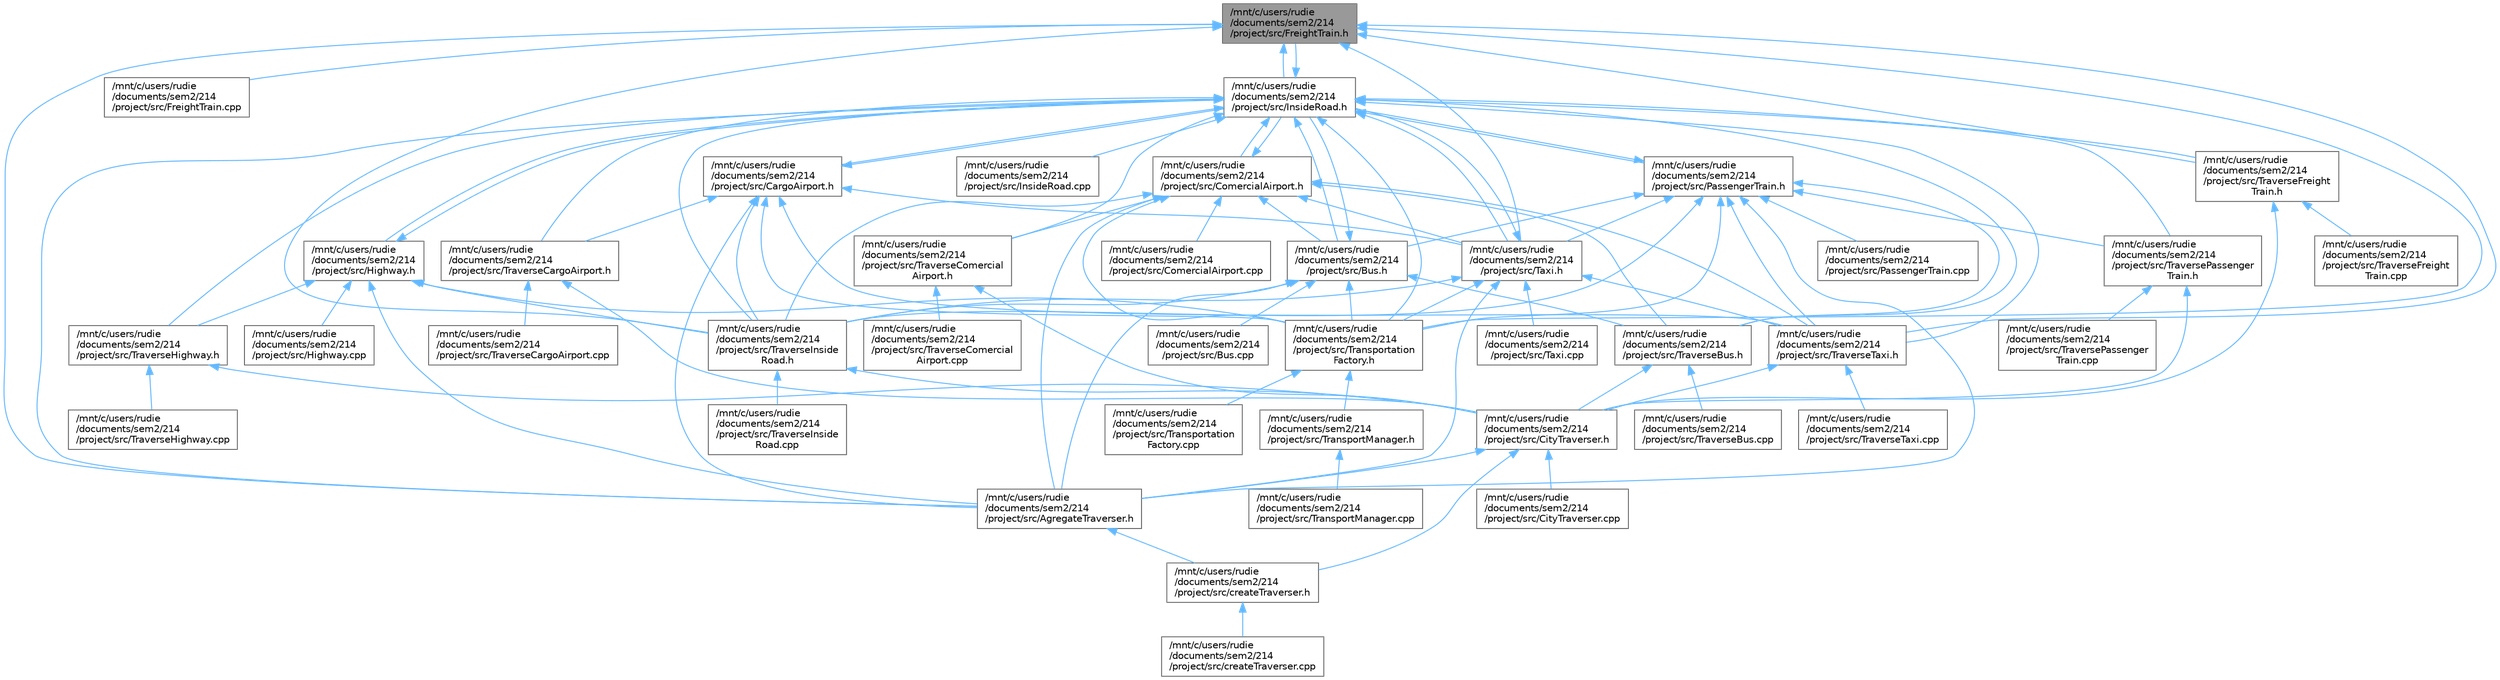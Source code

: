 digraph "/mnt/c/users/rudie/documents/sem2/214/project/src/FreightTrain.h"
{
 // LATEX_PDF_SIZE
  bgcolor="transparent";
  edge [fontname=Helvetica,fontsize=10,labelfontname=Helvetica,labelfontsize=10];
  node [fontname=Helvetica,fontsize=10,shape=box,height=0.2,width=0.4];
  Node1 [id="Node000001",label="/mnt/c/users/rudie\l/documents/sem2/214\l/project/src/FreightTrain.h",height=0.2,width=0.4,color="gray40", fillcolor="grey60", style="filled", fontcolor="black",tooltip="Header file for the FreightTrain class."];
  Node1 -> Node2 [id="edge96_Node000001_Node000002",dir="back",color="steelblue1",style="solid",tooltip=" "];
  Node2 [id="Node000002",label="/mnt/c/users/rudie\l/documents/sem2/214\l/project/src/AgregateTraverser.h",height=0.2,width=0.4,color="grey40", fillcolor="white", style="filled",URL="$AgregateTraverser_8h.html",tooltip="Defines the AgregateTraverser class and its interface for creating CityTraverser objects."];
  Node2 -> Node3 [id="edge97_Node000002_Node000003",dir="back",color="steelblue1",style="solid",tooltip=" "];
  Node3 [id="Node000003",label="/mnt/c/users/rudie\l/documents/sem2/214\l/project/src/createTraverser.h",height=0.2,width=0.4,color="grey40", fillcolor="white", style="filled",URL="$createTraverser_8h.html",tooltip="Header file for the CreateTraverser class."];
  Node3 -> Node4 [id="edge98_Node000003_Node000004",dir="back",color="steelblue1",style="solid",tooltip=" "];
  Node4 [id="Node000004",label="/mnt/c/users/rudie\l/documents/sem2/214\l/project/src/createTraverser.cpp",height=0.2,width=0.4,color="grey40", fillcolor="white", style="filled",URL="$createTraverser_8cpp.html",tooltip="Implementation of the CreateTraverser class for creating CityTraverser objects."];
  Node1 -> Node5 [id="edge99_Node000001_Node000005",dir="back",color="steelblue1",style="solid",tooltip=" "];
  Node5 [id="Node000005",label="/mnt/c/users/rudie\l/documents/sem2/214\l/project/src/FreightTrain.cpp",height=0.2,width=0.4,color="grey40", fillcolor="white", style="filled",URL="$FreightTrain_8cpp.html",tooltip="Implementation of the FreightTrain class."];
  Node1 -> Node6 [id="edge100_Node000001_Node000006",dir="back",color="steelblue1",style="solid",tooltip=" "];
  Node6 [id="Node000006",label="/mnt/c/users/rudie\l/documents/sem2/214\l/project/src/InsideRoad.h",height=0.2,width=0.4,color="grey40", fillcolor="white", style="filled",URL="$InsideRoad_8h.html",tooltip="Header file for the InsideRoad class."];
  Node6 -> Node2 [id="edge101_Node000006_Node000002",dir="back",color="steelblue1",style="solid",tooltip=" "];
  Node6 -> Node7 [id="edge102_Node000006_Node000007",dir="back",color="steelblue1",style="solid",tooltip=" "];
  Node7 [id="Node000007",label="/mnt/c/users/rudie\l/documents/sem2/214\l/project/src/Bus.h",height=0.2,width=0.4,color="grey40", fillcolor="white", style="filled",URL="$Bus_8h.html",tooltip="Header file for the Bus class."];
  Node7 -> Node2 [id="edge103_Node000007_Node000002",dir="back",color="steelblue1",style="solid",tooltip=" "];
  Node7 -> Node8 [id="edge104_Node000007_Node000008",dir="back",color="steelblue1",style="solid",tooltip=" "];
  Node8 [id="Node000008",label="/mnt/c/users/rudie\l/documents/sem2/214\l/project/src/Bus.cpp",height=0.2,width=0.4,color="grey40", fillcolor="white", style="filled",URL="$Bus_8cpp.html",tooltip="Implementation of the Bus class."];
  Node7 -> Node6 [id="edge105_Node000007_Node000006",dir="back",color="steelblue1",style="solid",tooltip=" "];
  Node7 -> Node9 [id="edge106_Node000007_Node000009",dir="back",color="steelblue1",style="solid",tooltip=" "];
  Node9 [id="Node000009",label="/mnt/c/users/rudie\l/documents/sem2/214\l/project/src/Transportation\lFactory.h",height=0.2,width=0.4,color="grey40", fillcolor="white", style="filled",URL="$TransportationFactory_8h.html",tooltip="Header file for the TransportationFactory class."];
  Node9 -> Node10 [id="edge107_Node000009_Node000010",dir="back",color="steelblue1",style="solid",tooltip=" "];
  Node10 [id="Node000010",label="/mnt/c/users/rudie\l/documents/sem2/214\l/project/src/TransportManager.h",height=0.2,width=0.4,color="grey40", fillcolor="white", style="filled",URL="$TransportManager_8h.html",tooltip="Header file for the TransportManager class."];
  Node10 -> Node11 [id="edge108_Node000010_Node000011",dir="back",color="steelblue1",style="solid",tooltip=" "];
  Node11 [id="Node000011",label="/mnt/c/users/rudie\l/documents/sem2/214\l/project/src/TransportManager.cpp",height=0.2,width=0.4,color="grey40", fillcolor="white", style="filled",URL="$TransportManager_8cpp.html",tooltip="Implementation of the TransportManager class."];
  Node9 -> Node12 [id="edge109_Node000009_Node000012",dir="back",color="steelblue1",style="solid",tooltip=" "];
  Node12 [id="Node000012",label="/mnt/c/users/rudie\l/documents/sem2/214\l/project/src/Transportation\lFactory.cpp",height=0.2,width=0.4,color="grey40", fillcolor="white", style="filled",URL="$TransportationFactory_8cpp.html",tooltip="Implementation of the TransportationFactory class."];
  Node7 -> Node13 [id="edge110_Node000007_Node000013",dir="back",color="steelblue1",style="solid",tooltip=" "];
  Node13 [id="Node000013",label="/mnt/c/users/rudie\l/documents/sem2/214\l/project/src/TraverseBus.h",height=0.2,width=0.4,color="grey40", fillcolor="white", style="filled",URL="$TraverseBus_8h.html",tooltip="Header file for the TraverseBus class."];
  Node13 -> Node14 [id="edge111_Node000013_Node000014",dir="back",color="steelblue1",style="solid",tooltip=" "];
  Node14 [id="Node000014",label="/mnt/c/users/rudie\l/documents/sem2/214\l/project/src/CityTraverser.h",height=0.2,width=0.4,color="grey40", fillcolor="white", style="filled",URL="$CityTraverser_8h.html",tooltip="Header file for the CityTraverser class, a concrete iterator for traversing transportation elements i..."];
  Node14 -> Node2 [id="edge112_Node000014_Node000002",dir="back",color="steelblue1",style="solid",tooltip=" "];
  Node14 -> Node15 [id="edge113_Node000014_Node000015",dir="back",color="steelblue1",style="solid",tooltip=" "];
  Node15 [id="Node000015",label="/mnt/c/users/rudie\l/documents/sem2/214\l/project/src/CityTraverser.cpp",height=0.2,width=0.4,color="grey40", fillcolor="white", style="filled",URL="$CityTraverser_8cpp.html",tooltip="Implementation of the CityTraverser class."];
  Node14 -> Node3 [id="edge114_Node000014_Node000003",dir="back",color="steelblue1",style="solid",tooltip=" "];
  Node13 -> Node16 [id="edge115_Node000013_Node000016",dir="back",color="steelblue1",style="solid",tooltip=" "];
  Node16 [id="Node000016",label="/mnt/c/users/rudie\l/documents/sem2/214\l/project/src/TraverseBus.cpp",height=0.2,width=0.4,color="grey40", fillcolor="white", style="filled",URL="$TraverseBus_8cpp.html",tooltip="Implementation of the TraverseBus class."];
  Node7 -> Node17 [id="edge116_Node000007_Node000017",dir="back",color="steelblue1",style="solid",tooltip=" "];
  Node17 [id="Node000017",label="/mnt/c/users/rudie\l/documents/sem2/214\l/project/src/TraverseInside\lRoad.h",height=0.2,width=0.4,color="grey40", fillcolor="white", style="filled",URL="$TraverseInsideRoad_8h.html",tooltip="Header file for the TraverseInsideRoad class."];
  Node17 -> Node14 [id="edge117_Node000017_Node000014",dir="back",color="steelblue1",style="solid",tooltip=" "];
  Node17 -> Node18 [id="edge118_Node000017_Node000018",dir="back",color="steelblue1",style="solid",tooltip=" "];
  Node18 [id="Node000018",label="/mnt/c/users/rudie\l/documents/sem2/214\l/project/src/TraverseInside\lRoad.cpp",height=0.2,width=0.4,color="grey40", fillcolor="white", style="filled",URL="$TraverseInsideRoad_8cpp.html",tooltip="Implementation of the TraverseInsideRoad class."];
  Node6 -> Node19 [id="edge119_Node000006_Node000019",dir="back",color="steelblue1",style="solid",tooltip=" "];
  Node19 [id="Node000019",label="/mnt/c/users/rudie\l/documents/sem2/214\l/project/src/CargoAirport.h",height=0.2,width=0.4,color="grey40", fillcolor="white", style="filled",URL="$CargoAirport_8h.html",tooltip="Header file for the CargoAirport class."];
  Node19 -> Node2 [id="edge120_Node000019_Node000002",dir="back",color="steelblue1",style="solid",tooltip=" "];
  Node19 -> Node6 [id="edge121_Node000019_Node000006",dir="back",color="steelblue1",style="solid",tooltip=" "];
  Node19 -> Node20 [id="edge122_Node000019_Node000020",dir="back",color="steelblue1",style="solid",tooltip=" "];
  Node20 [id="Node000020",label="/mnt/c/users/rudie\l/documents/sem2/214\l/project/src/Taxi.h",height=0.2,width=0.4,color="grey40", fillcolor="white", style="filled",URL="$Taxi_8h.html",tooltip="Header file for the Taxi class, which represents a taxi in a public transit system."];
  Node20 -> Node2 [id="edge123_Node000020_Node000002",dir="back",color="steelblue1",style="solid",tooltip=" "];
  Node20 -> Node6 [id="edge124_Node000020_Node000006",dir="back",color="steelblue1",style="solid",tooltip=" "];
  Node20 -> Node21 [id="edge125_Node000020_Node000021",dir="back",color="steelblue1",style="solid",tooltip=" "];
  Node21 [id="Node000021",label="/mnt/c/users/rudie\l/documents/sem2/214\l/project/src/Taxi.cpp",height=0.2,width=0.4,color="grey40", fillcolor="white", style="filled",URL="$Taxi_8cpp.html",tooltip="Implementation of the Taxi class."];
  Node20 -> Node9 [id="edge126_Node000020_Node000009",dir="back",color="steelblue1",style="solid",tooltip=" "];
  Node20 -> Node17 [id="edge127_Node000020_Node000017",dir="back",color="steelblue1",style="solid",tooltip=" "];
  Node20 -> Node22 [id="edge128_Node000020_Node000022",dir="back",color="steelblue1",style="solid",tooltip=" "];
  Node22 [id="Node000022",label="/mnt/c/users/rudie\l/documents/sem2/214\l/project/src/TraverseTaxi.h",height=0.2,width=0.4,color="grey40", fillcolor="white", style="filled",URL="$TraverseTaxi_8h.html",tooltip="Header file for the TraverseTaxi class."];
  Node22 -> Node14 [id="edge129_Node000022_Node000014",dir="back",color="steelblue1",style="solid",tooltip=" "];
  Node22 -> Node23 [id="edge130_Node000022_Node000023",dir="back",color="steelblue1",style="solid",tooltip=" "];
  Node23 [id="Node000023",label="/mnt/c/users/rudie\l/documents/sem2/214\l/project/src/TraverseTaxi.cpp",height=0.2,width=0.4,color="grey40", fillcolor="white", style="filled",URL="$TraverseTaxi_8cpp.html",tooltip="Implementation of the TraverseTaxi class."];
  Node19 -> Node9 [id="edge131_Node000019_Node000009",dir="back",color="steelblue1",style="solid",tooltip=" "];
  Node19 -> Node24 [id="edge132_Node000019_Node000024",dir="back",color="steelblue1",style="solid",tooltip=" "];
  Node24 [id="Node000024",label="/mnt/c/users/rudie\l/documents/sem2/214\l/project/src/TraverseCargoAirport.h",height=0.2,width=0.4,color="grey40", fillcolor="white", style="filled",URL="$TraverseCargoAirport_8h.html",tooltip="Header file for the TraverseCargoAirport class."];
  Node24 -> Node14 [id="edge133_Node000024_Node000014",dir="back",color="steelblue1",style="solid",tooltip=" "];
  Node24 -> Node25 [id="edge134_Node000024_Node000025",dir="back",color="steelblue1",style="solid",tooltip=" "];
  Node25 [id="Node000025",label="/mnt/c/users/rudie\l/documents/sem2/214\l/project/src/TraverseCargoAirport.cpp",height=0.2,width=0.4,color="grey40", fillcolor="white", style="filled",URL="$TraverseCargoAirport_8cpp.html",tooltip="Implementation of the TraverseCargoAirport class."];
  Node19 -> Node17 [id="edge135_Node000019_Node000017",dir="back",color="steelblue1",style="solid",tooltip=" "];
  Node19 -> Node22 [id="edge136_Node000019_Node000022",dir="back",color="steelblue1",style="solid",tooltip=" "];
  Node6 -> Node26 [id="edge137_Node000006_Node000026",dir="back",color="steelblue1",style="solid",tooltip=" "];
  Node26 [id="Node000026",label="/mnt/c/users/rudie\l/documents/sem2/214\l/project/src/ComercialAirport.h",height=0.2,width=0.4,color="grey40", fillcolor="white", style="filled",URL="$ComercialAirport_8h.html",tooltip="Defines the ComercialAirport class which inherits from the Airport class."];
  Node26 -> Node2 [id="edge138_Node000026_Node000002",dir="back",color="steelblue1",style="solid",tooltip=" "];
  Node26 -> Node7 [id="edge139_Node000026_Node000007",dir="back",color="steelblue1",style="solid",tooltip=" "];
  Node26 -> Node27 [id="edge140_Node000026_Node000027",dir="back",color="steelblue1",style="solid",tooltip=" "];
  Node27 [id="Node000027",label="/mnt/c/users/rudie\l/documents/sem2/214\l/project/src/ComercialAirport.cpp",height=0.2,width=0.4,color="grey40", fillcolor="white", style="filled",URL="$ComercialAirport_8cpp.html",tooltip="Implementation of the ComercialAirport class."];
  Node26 -> Node6 [id="edge141_Node000026_Node000006",dir="back",color="steelblue1",style="solid",tooltip=" "];
  Node26 -> Node20 [id="edge142_Node000026_Node000020",dir="back",color="steelblue1",style="solid",tooltip=" "];
  Node26 -> Node9 [id="edge143_Node000026_Node000009",dir="back",color="steelblue1",style="solid",tooltip=" "];
  Node26 -> Node13 [id="edge144_Node000026_Node000013",dir="back",color="steelblue1",style="solid",tooltip=" "];
  Node26 -> Node28 [id="edge145_Node000026_Node000028",dir="back",color="steelblue1",style="solid",tooltip=" "];
  Node28 [id="Node000028",label="/mnt/c/users/rudie\l/documents/sem2/214\l/project/src/TraverseComercial\lAirport.h",height=0.2,width=0.4,color="grey40", fillcolor="white", style="filled",URL="$TraverseComercialAirport_8h.html",tooltip="Header file for the TraverseComercialAirport class."];
  Node28 -> Node14 [id="edge146_Node000028_Node000014",dir="back",color="steelblue1",style="solid",tooltip=" "];
  Node28 -> Node29 [id="edge147_Node000028_Node000029",dir="back",color="steelblue1",style="solid",tooltip=" "];
  Node29 [id="Node000029",label="/mnt/c/users/rudie\l/documents/sem2/214\l/project/src/TraverseComercial\lAirport.cpp",height=0.2,width=0.4,color="grey40", fillcolor="white", style="filled",URL="$TraverseComercialAirport_8cpp.html",tooltip="Implementation of the TraverseComercialAirport class."];
  Node26 -> Node17 [id="edge148_Node000026_Node000017",dir="back",color="steelblue1",style="solid",tooltip=" "];
  Node26 -> Node22 [id="edge149_Node000026_Node000022",dir="back",color="steelblue1",style="solid",tooltip=" "];
  Node6 -> Node1 [id="edge150_Node000006_Node000001",dir="back",color="steelblue1",style="solid",tooltip=" "];
  Node6 -> Node30 [id="edge151_Node000006_Node000030",dir="back",color="steelblue1",style="solid",tooltip=" "];
  Node30 [id="Node000030",label="/mnt/c/users/rudie\l/documents/sem2/214\l/project/src/Highway.h",height=0.2,width=0.4,color="grey40", fillcolor="white", style="filled",URL="$Highway_8h.html",tooltip="Header file for the Highway class."];
  Node30 -> Node2 [id="edge152_Node000030_Node000002",dir="back",color="steelblue1",style="solid",tooltip=" "];
  Node30 -> Node31 [id="edge153_Node000030_Node000031",dir="back",color="steelblue1",style="solid",tooltip=" "];
  Node31 [id="Node000031",label="/mnt/c/users/rudie\l/documents/sem2/214\l/project/src/Highway.cpp",height=0.2,width=0.4,color="grey40", fillcolor="white", style="filled",URL="$Highway_8cpp.html",tooltip="Implementation of the Highway class."];
  Node30 -> Node6 [id="edge154_Node000030_Node000006",dir="back",color="steelblue1",style="solid",tooltip=" "];
  Node30 -> Node9 [id="edge155_Node000030_Node000009",dir="back",color="steelblue1",style="solid",tooltip=" "];
  Node30 -> Node32 [id="edge156_Node000030_Node000032",dir="back",color="steelblue1",style="solid",tooltip=" "];
  Node32 [id="Node000032",label="/mnt/c/users/rudie\l/documents/sem2/214\l/project/src/TraverseHighway.h",height=0.2,width=0.4,color="grey40", fillcolor="white", style="filled",URL="$TraverseHighway_8h.html",tooltip="Header file for the TraverseHighway class."];
  Node32 -> Node14 [id="edge157_Node000032_Node000014",dir="back",color="steelblue1",style="solid",tooltip=" "];
  Node32 -> Node33 [id="edge158_Node000032_Node000033",dir="back",color="steelblue1",style="solid",tooltip=" "];
  Node33 [id="Node000033",label="/mnt/c/users/rudie\l/documents/sem2/214\l/project/src/TraverseHighway.cpp",height=0.2,width=0.4,color="grey40", fillcolor="white", style="filled",URL="$TraverseHighway_8cpp.html",tooltip="Implementation of the TraverseHighway class."];
  Node30 -> Node17 [id="edge159_Node000030_Node000017",dir="back",color="steelblue1",style="solid",tooltip=" "];
  Node6 -> Node34 [id="edge160_Node000006_Node000034",dir="back",color="steelblue1",style="solid",tooltip=" "];
  Node34 [id="Node000034",label="/mnt/c/users/rudie\l/documents/sem2/214\l/project/src/InsideRoad.cpp",height=0.2,width=0.4,color="grey40", fillcolor="white", style="filled",URL="$InsideRoad_8cpp.html",tooltip="Implementation of the InsideRoad class."];
  Node6 -> Node35 [id="edge161_Node000006_Node000035",dir="back",color="steelblue1",style="solid",tooltip=" "];
  Node35 [id="Node000035",label="/mnt/c/users/rudie\l/documents/sem2/214\l/project/src/PassengerTrain.h",height=0.2,width=0.4,color="grey40", fillcolor="white", style="filled",URL="$PassengerTrain_8h.html",tooltip="Header file for the PassengerTrain class."];
  Node35 -> Node2 [id="edge162_Node000035_Node000002",dir="back",color="steelblue1",style="solid",tooltip=" "];
  Node35 -> Node7 [id="edge163_Node000035_Node000007",dir="back",color="steelblue1",style="solid",tooltip=" "];
  Node35 -> Node6 [id="edge164_Node000035_Node000006",dir="back",color="steelblue1",style="solid",tooltip=" "];
  Node35 -> Node36 [id="edge165_Node000035_Node000036",dir="back",color="steelblue1",style="solid",tooltip=" "];
  Node36 [id="Node000036",label="/mnt/c/users/rudie\l/documents/sem2/214\l/project/src/PassengerTrain.cpp",height=0.2,width=0.4,color="grey40", fillcolor="white", style="filled",URL="$PassengerTrain_8cpp.html",tooltip="Implementation of the PassengerTrain class."];
  Node35 -> Node20 [id="edge166_Node000035_Node000020",dir="back",color="steelblue1",style="solid",tooltip=" "];
  Node35 -> Node9 [id="edge167_Node000035_Node000009",dir="back",color="steelblue1",style="solid",tooltip=" "];
  Node35 -> Node13 [id="edge168_Node000035_Node000013",dir="back",color="steelblue1",style="solid",tooltip=" "];
  Node35 -> Node17 [id="edge169_Node000035_Node000017",dir="back",color="steelblue1",style="solid",tooltip=" "];
  Node35 -> Node37 [id="edge170_Node000035_Node000037",dir="back",color="steelblue1",style="solid",tooltip=" "];
  Node37 [id="Node000037",label="/mnt/c/users/rudie\l/documents/sem2/214\l/project/src/TraversePassenger\lTrain.h",height=0.2,width=0.4,color="grey40", fillcolor="white", style="filled",URL="$TraversePassengerTrain_8h.html",tooltip="Header file for the TraversePassengerTrain class."];
  Node37 -> Node14 [id="edge171_Node000037_Node000014",dir="back",color="steelblue1",style="solid",tooltip=" "];
  Node37 -> Node38 [id="edge172_Node000037_Node000038",dir="back",color="steelblue1",style="solid",tooltip=" "];
  Node38 [id="Node000038",label="/mnt/c/users/rudie\l/documents/sem2/214\l/project/src/TraversePassenger\lTrain.cpp",height=0.2,width=0.4,color="grey40", fillcolor="white", style="filled",URL="$TraversePassengerTrain_8cpp.html",tooltip="Implementation of the TraversePassengerTrain class."];
  Node35 -> Node22 [id="edge173_Node000035_Node000022",dir="back",color="steelblue1",style="solid",tooltip=" "];
  Node6 -> Node20 [id="edge174_Node000006_Node000020",dir="back",color="steelblue1",style="solid",tooltip=" "];
  Node6 -> Node9 [id="edge175_Node000006_Node000009",dir="back",color="steelblue1",style="solid",tooltip=" "];
  Node6 -> Node13 [id="edge176_Node000006_Node000013",dir="back",color="steelblue1",style="solid",tooltip=" "];
  Node6 -> Node24 [id="edge177_Node000006_Node000024",dir="back",color="steelblue1",style="solid",tooltip=" "];
  Node6 -> Node28 [id="edge178_Node000006_Node000028",dir="back",color="steelblue1",style="solid",tooltip=" "];
  Node6 -> Node39 [id="edge179_Node000006_Node000039",dir="back",color="steelblue1",style="solid",tooltip=" "];
  Node39 [id="Node000039",label="/mnt/c/users/rudie\l/documents/sem2/214\l/project/src/TraverseFreight\lTrain.h",height=0.2,width=0.4,color="grey40", fillcolor="white", style="filled",URL="$TraverseFreightTrain_8h.html",tooltip="Header file for the TraverseFreightTrain class."];
  Node39 -> Node14 [id="edge180_Node000039_Node000014",dir="back",color="steelblue1",style="solid",tooltip=" "];
  Node39 -> Node40 [id="edge181_Node000039_Node000040",dir="back",color="steelblue1",style="solid",tooltip=" "];
  Node40 [id="Node000040",label="/mnt/c/users/rudie\l/documents/sem2/214\l/project/src/TraverseFreight\lTrain.cpp",height=0.2,width=0.4,color="grey40", fillcolor="white", style="filled",URL="$TraverseFreightTrain_8cpp.html",tooltip="Implementation of the TraverseFreightTrain class."];
  Node6 -> Node32 [id="edge182_Node000006_Node000032",dir="back",color="steelblue1",style="solid",tooltip=" "];
  Node6 -> Node17 [id="edge183_Node000006_Node000017",dir="back",color="steelblue1",style="solid",tooltip=" "];
  Node6 -> Node37 [id="edge184_Node000006_Node000037",dir="back",color="steelblue1",style="solid",tooltip=" "];
  Node6 -> Node22 [id="edge185_Node000006_Node000022",dir="back",color="steelblue1",style="solid",tooltip=" "];
  Node1 -> Node20 [id="edge186_Node000001_Node000020",dir="back",color="steelblue1",style="solid",tooltip=" "];
  Node1 -> Node9 [id="edge187_Node000001_Node000009",dir="back",color="steelblue1",style="solid",tooltip=" "];
  Node1 -> Node39 [id="edge188_Node000001_Node000039",dir="back",color="steelblue1",style="solid",tooltip=" "];
  Node1 -> Node17 [id="edge189_Node000001_Node000017",dir="back",color="steelblue1",style="solid",tooltip=" "];
  Node1 -> Node22 [id="edge190_Node000001_Node000022",dir="back",color="steelblue1",style="solid",tooltip=" "];
}
